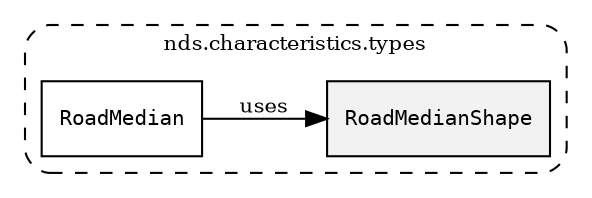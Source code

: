/**
 * This dot file creates symbol collaboration diagram for RoadMedianShape.
 */
digraph ZSERIO
{
    node [shape=box, fontsize=10];
    rankdir="LR";
    fontsize=10;
    tooltip="RoadMedianShape collaboration diagram";

    subgraph "cluster_nds.characteristics.types"
    {
        style="dashed, rounded";
        label="nds.characteristics.types";
        tooltip="Package nds.characteristics.types";
        href="../../../content/packages/nds.characteristics.types.html#Package-nds-characteristics-types";
        target="_parent";

        "RoadMedianShape" [style="filled", fillcolor="#0000000D", target="_parent", label=<<font face="monospace"><table align="center" border="0" cellspacing="0" cellpadding="0"><tr><td href="../../../content/packages/nds.characteristics.types.html#Enum-RoadMedianShape" title="Enum defined in nds.characteristics.types">RoadMedianShape</td></tr></table></font>>];
        "RoadMedian" [target="_parent", label=<<font face="monospace"><table align="center" border="0" cellspacing="0" cellpadding="0"><tr><td href="../../../content/packages/nds.characteristics.types.html#Structure-RoadMedian" title="Structure defined in nds.characteristics.types">RoadMedian</td></tr></table></font>>];
    }

    "RoadMedian" -> "RoadMedianShape" [label="uses", fontsize=10];
}
